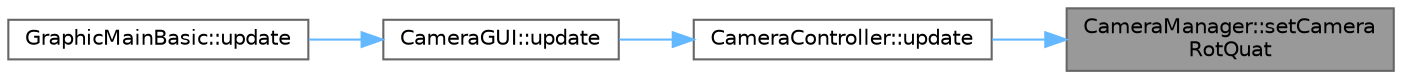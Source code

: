digraph "CameraManager::setCameraRotQuat"
{
 // LATEX_PDF_SIZE
  bgcolor="transparent";
  edge [fontname=Helvetica,fontsize=10,labelfontname=Helvetica,labelfontsize=10];
  node [fontname=Helvetica,fontsize=10,shape=box,height=0.2,width=0.4];
  rankdir="RL";
  Node1 [id="Node000001",label="CameraManager::setCamera\lRotQuat",height=0.2,width=0.4,color="gray40", fillcolor="grey60", style="filled", fontcolor="black",tooltip="カメラのクォータニオンをセットする"];
  Node1 -> Node2 [id="edge1_Node000001_Node000002",dir="back",color="steelblue1",style="solid",tooltip=" "];
  Node2 [id="Node000002",label="CameraController::update",height=0.2,width=0.4,color="grey40", fillcolor="white", style="filled",URL="$class_camera_controller.html#a98b0e77fc306636462fad5db5005a1af",tooltip="キー入力でカメラを動かす．カメラマネージャーのポインタがなければ即終了する   基本的には毎フレーム呼び出す"];
  Node2 -> Node3 [id="edge2_Node000002_Node000003",dir="back",color="steelblue1",style="solid",tooltip=" "];
  Node3 [id="Node000003",label="CameraGUI::update",height=0.2,width=0.4,color="grey40", fillcolor="white", style="filled",URL="$class_camera_g_u_i.html#a493e2281cb696a296b2db4a7a4a72134",tooltip="GUIやカメラの更新を行う"];
  Node3 -> Node4 [id="edge3_Node000003_Node000004",dir="back",color="steelblue1",style="solid",tooltip=" "];
  Node4 [id="Node000004",label="GraphicMainBasic::update",height=0.2,width=0.4,color="grey40", fillcolor="white", style="filled",URL="$class_graphic_main_basic.html#aea5c6c2969b907848589afc410b46f43",tooltip="描画画面の更新を行う．純粋仮想関数のため，継承先では必ずoverrideする必要がある．"];
}
